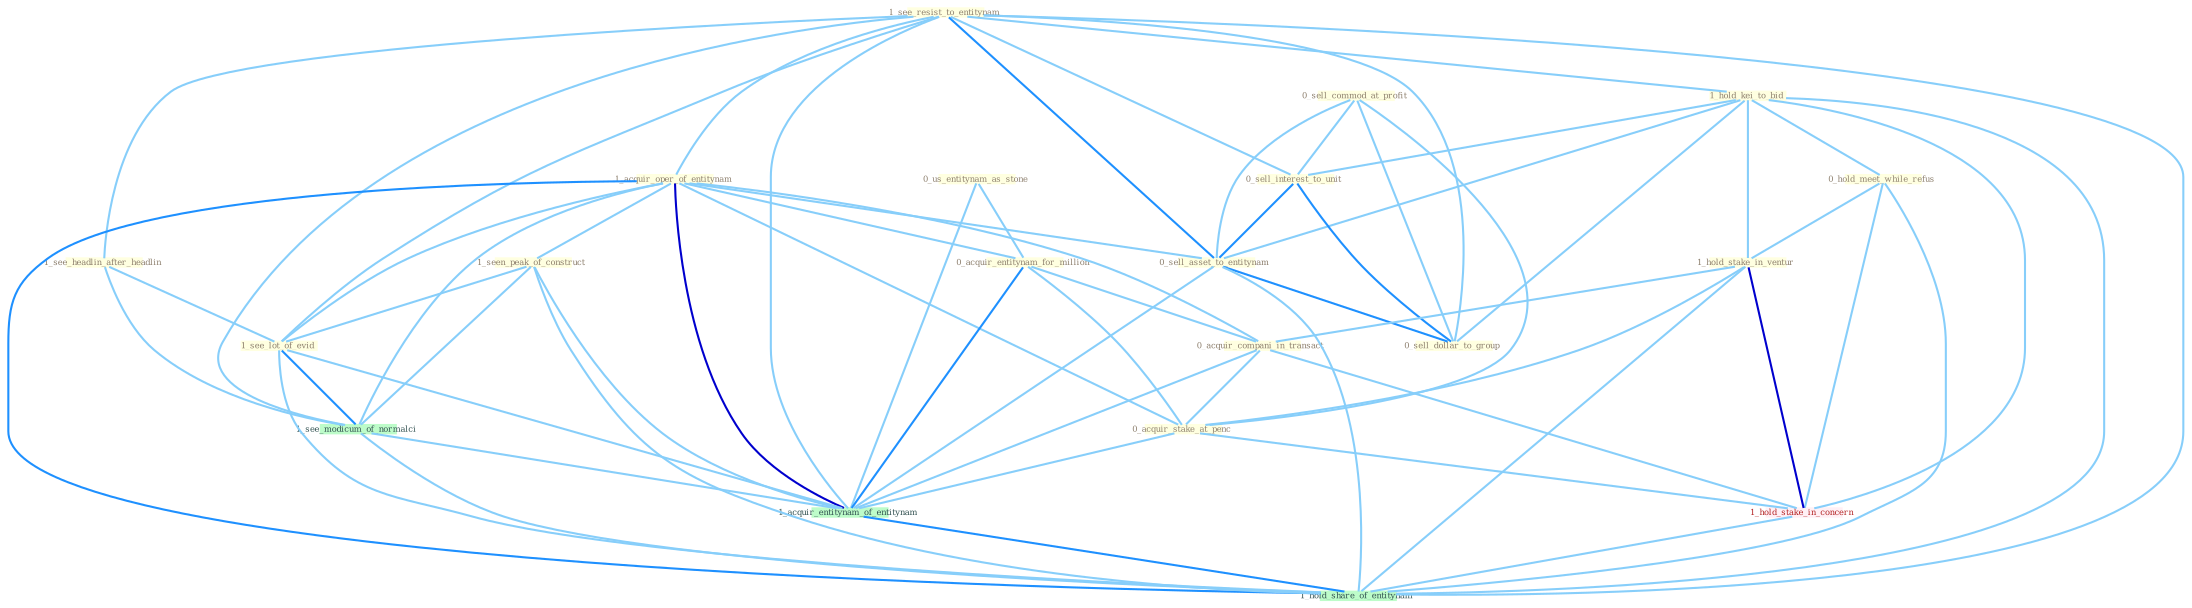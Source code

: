 Graph G{ 
    node
    [shape=polygon,style=filled,width=.5,height=.06,color="#BDFCC9",fixedsize=true,fontsize=4,
    fontcolor="#2f4f4f"];
    {node
    [color="#ffffe0", fontcolor="#8b7d6b"] "1_see_resist_to_entitynam " "0_us_entitynam_as_stone " "1_acquir_oper_of_entitynam " "1_hold_kei_to_bid " "0_acquir_entitynam_for_million " "0_sell_commod_at_profit " "1_see_headlin_after_headlin " "0_sell_interest_to_unit " "0_sell_asset_to_entitynam " "1_seen_peak_of_construct " "0_hold_meet_while_refus " "0_sell_dollar_to_group " "1_see_lot_of_evid " "1_hold_stake_in_ventur " "0_acquir_compani_in_transact " "0_acquir_stake_at_penc "}
{node [color="#fff0f5", fontcolor="#b22222"] "1_hold_stake_in_concern "}
edge [color="#B0E2FF"];

	"1_see_resist_to_entitynam " -- "1_acquir_oper_of_entitynam " [w="1", color="#87cefa" ];
	"1_see_resist_to_entitynam " -- "1_hold_kei_to_bid " [w="1", color="#87cefa" ];
	"1_see_resist_to_entitynam " -- "1_see_headlin_after_headlin " [w="1", color="#87cefa" ];
	"1_see_resist_to_entitynam " -- "0_sell_interest_to_unit " [w="1", color="#87cefa" ];
	"1_see_resist_to_entitynam " -- "0_sell_asset_to_entitynam " [w="2", color="#1e90ff" , len=0.8];
	"1_see_resist_to_entitynam " -- "0_sell_dollar_to_group " [w="1", color="#87cefa" ];
	"1_see_resist_to_entitynam " -- "1_see_lot_of_evid " [w="1", color="#87cefa" ];
	"1_see_resist_to_entitynam " -- "1_see_modicum_of_normalci " [w="1", color="#87cefa" ];
	"1_see_resist_to_entitynam " -- "1_acquir_entitynam_of_entitynam " [w="1", color="#87cefa" ];
	"1_see_resist_to_entitynam " -- "1_hold_share_of_entitynam " [w="1", color="#87cefa" ];
	"0_us_entitynam_as_stone " -- "0_acquir_entitynam_for_million " [w="1", color="#87cefa" ];
	"0_us_entitynam_as_stone " -- "1_acquir_entitynam_of_entitynam " [w="1", color="#87cefa" ];
	"1_acquir_oper_of_entitynam " -- "0_acquir_entitynam_for_million " [w="1", color="#87cefa" ];
	"1_acquir_oper_of_entitynam " -- "0_sell_asset_to_entitynam " [w="1", color="#87cefa" ];
	"1_acquir_oper_of_entitynam " -- "1_seen_peak_of_construct " [w="1", color="#87cefa" ];
	"1_acquir_oper_of_entitynam " -- "1_see_lot_of_evid " [w="1", color="#87cefa" ];
	"1_acquir_oper_of_entitynam " -- "0_acquir_compani_in_transact " [w="1", color="#87cefa" ];
	"1_acquir_oper_of_entitynam " -- "0_acquir_stake_at_penc " [w="1", color="#87cefa" ];
	"1_acquir_oper_of_entitynam " -- "1_see_modicum_of_normalci " [w="1", color="#87cefa" ];
	"1_acquir_oper_of_entitynam " -- "1_acquir_entitynam_of_entitynam " [w="3", color="#0000cd" , len=0.6];
	"1_acquir_oper_of_entitynam " -- "1_hold_share_of_entitynam " [w="2", color="#1e90ff" , len=0.8];
	"1_hold_kei_to_bid " -- "0_sell_interest_to_unit " [w="1", color="#87cefa" ];
	"1_hold_kei_to_bid " -- "0_sell_asset_to_entitynam " [w="1", color="#87cefa" ];
	"1_hold_kei_to_bid " -- "0_hold_meet_while_refus " [w="1", color="#87cefa" ];
	"1_hold_kei_to_bid " -- "0_sell_dollar_to_group " [w="1", color="#87cefa" ];
	"1_hold_kei_to_bid " -- "1_hold_stake_in_ventur " [w="1", color="#87cefa" ];
	"1_hold_kei_to_bid " -- "1_hold_stake_in_concern " [w="1", color="#87cefa" ];
	"1_hold_kei_to_bid " -- "1_hold_share_of_entitynam " [w="1", color="#87cefa" ];
	"0_acquir_entitynam_for_million " -- "0_acquir_compani_in_transact " [w="1", color="#87cefa" ];
	"0_acquir_entitynam_for_million " -- "0_acquir_stake_at_penc " [w="1", color="#87cefa" ];
	"0_acquir_entitynam_for_million " -- "1_acquir_entitynam_of_entitynam " [w="2", color="#1e90ff" , len=0.8];
	"0_sell_commod_at_profit " -- "0_sell_interest_to_unit " [w="1", color="#87cefa" ];
	"0_sell_commod_at_profit " -- "0_sell_asset_to_entitynam " [w="1", color="#87cefa" ];
	"0_sell_commod_at_profit " -- "0_sell_dollar_to_group " [w="1", color="#87cefa" ];
	"0_sell_commod_at_profit " -- "0_acquir_stake_at_penc " [w="1", color="#87cefa" ];
	"1_see_headlin_after_headlin " -- "1_see_lot_of_evid " [w="1", color="#87cefa" ];
	"1_see_headlin_after_headlin " -- "1_see_modicum_of_normalci " [w="1", color="#87cefa" ];
	"0_sell_interest_to_unit " -- "0_sell_asset_to_entitynam " [w="2", color="#1e90ff" , len=0.8];
	"0_sell_interest_to_unit " -- "0_sell_dollar_to_group " [w="2", color="#1e90ff" , len=0.8];
	"0_sell_asset_to_entitynam " -- "0_sell_dollar_to_group " [w="2", color="#1e90ff" , len=0.8];
	"0_sell_asset_to_entitynam " -- "1_acquir_entitynam_of_entitynam " [w="1", color="#87cefa" ];
	"0_sell_asset_to_entitynam " -- "1_hold_share_of_entitynam " [w="1", color="#87cefa" ];
	"1_seen_peak_of_construct " -- "1_see_lot_of_evid " [w="1", color="#87cefa" ];
	"1_seen_peak_of_construct " -- "1_see_modicum_of_normalci " [w="1", color="#87cefa" ];
	"1_seen_peak_of_construct " -- "1_acquir_entitynam_of_entitynam " [w="1", color="#87cefa" ];
	"1_seen_peak_of_construct " -- "1_hold_share_of_entitynam " [w="1", color="#87cefa" ];
	"0_hold_meet_while_refus " -- "1_hold_stake_in_ventur " [w="1", color="#87cefa" ];
	"0_hold_meet_while_refus " -- "1_hold_stake_in_concern " [w="1", color="#87cefa" ];
	"0_hold_meet_while_refus " -- "1_hold_share_of_entitynam " [w="1", color="#87cefa" ];
	"1_see_lot_of_evid " -- "1_see_modicum_of_normalci " [w="2", color="#1e90ff" , len=0.8];
	"1_see_lot_of_evid " -- "1_acquir_entitynam_of_entitynam " [w="1", color="#87cefa" ];
	"1_see_lot_of_evid " -- "1_hold_share_of_entitynam " [w="1", color="#87cefa" ];
	"1_hold_stake_in_ventur " -- "0_acquir_compani_in_transact " [w="1", color="#87cefa" ];
	"1_hold_stake_in_ventur " -- "0_acquir_stake_at_penc " [w="1", color="#87cefa" ];
	"1_hold_stake_in_ventur " -- "1_hold_stake_in_concern " [w="3", color="#0000cd" , len=0.6];
	"1_hold_stake_in_ventur " -- "1_hold_share_of_entitynam " [w="1", color="#87cefa" ];
	"0_acquir_compani_in_transact " -- "0_acquir_stake_at_penc " [w="1", color="#87cefa" ];
	"0_acquir_compani_in_transact " -- "1_hold_stake_in_concern " [w="1", color="#87cefa" ];
	"0_acquir_compani_in_transact " -- "1_acquir_entitynam_of_entitynam " [w="1", color="#87cefa" ];
	"0_acquir_stake_at_penc " -- "1_hold_stake_in_concern " [w="1", color="#87cefa" ];
	"0_acquir_stake_at_penc " -- "1_acquir_entitynam_of_entitynam " [w="1", color="#87cefa" ];
	"1_hold_stake_in_concern " -- "1_hold_share_of_entitynam " [w="1", color="#87cefa" ];
	"1_see_modicum_of_normalci " -- "1_acquir_entitynam_of_entitynam " [w="1", color="#87cefa" ];
	"1_see_modicum_of_normalci " -- "1_hold_share_of_entitynam " [w="1", color="#87cefa" ];
	"1_acquir_entitynam_of_entitynam " -- "1_hold_share_of_entitynam " [w="2", color="#1e90ff" , len=0.8];
}